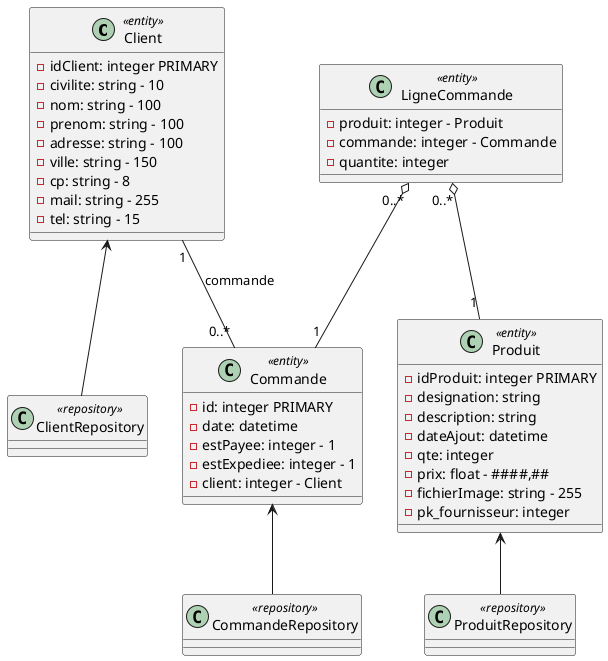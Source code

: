 @startuml

class Client <<entity>>
{
    - idClient: integer PRIMARY
    - civilite: string - 10
    - nom: string - 100
    - prenom: string - 100
    - adresse: string - 100
    - ville: string - 150
    - cp: string - 8
    - mail: string - 255
    - tel: string - 15
}

class ClientRepository <<repository>>
{
    
}

Client <-- ClientRepository

class Commande <<entity>>
{
    - id: integer PRIMARY
    - date: datetime
    - estPayee: integer - 1
    - estExpediee: integer - 1
    - client: integer - Client
}

class CommandeRepository <<repository>>
{
    
}

Commande <-- CommandeRepository


Client "1" -- "0..*" Commande : "commande"

class Produit <<entity>>
{
    - idProduit: integer PRIMARY
    - designation: string
    - description: string
    - dateAjout: datetime
    - qte: integer
    - prix: float - ####,##
    - fichierImage: string - 255
    - pk_fournisseur: integer
}

class ProduitRepository <<repository>>
{
    
}

Produit <-- ProduitRepository

class LigneCommande <<entity>>
{
    - produit: integer - Produit
    - commande: integer - Commande
    - quantite: integer   
}

LigneCommande "0..*" o-- "1" Commande
LigneCommande "0..*" o-- "1" Produit

@enduml